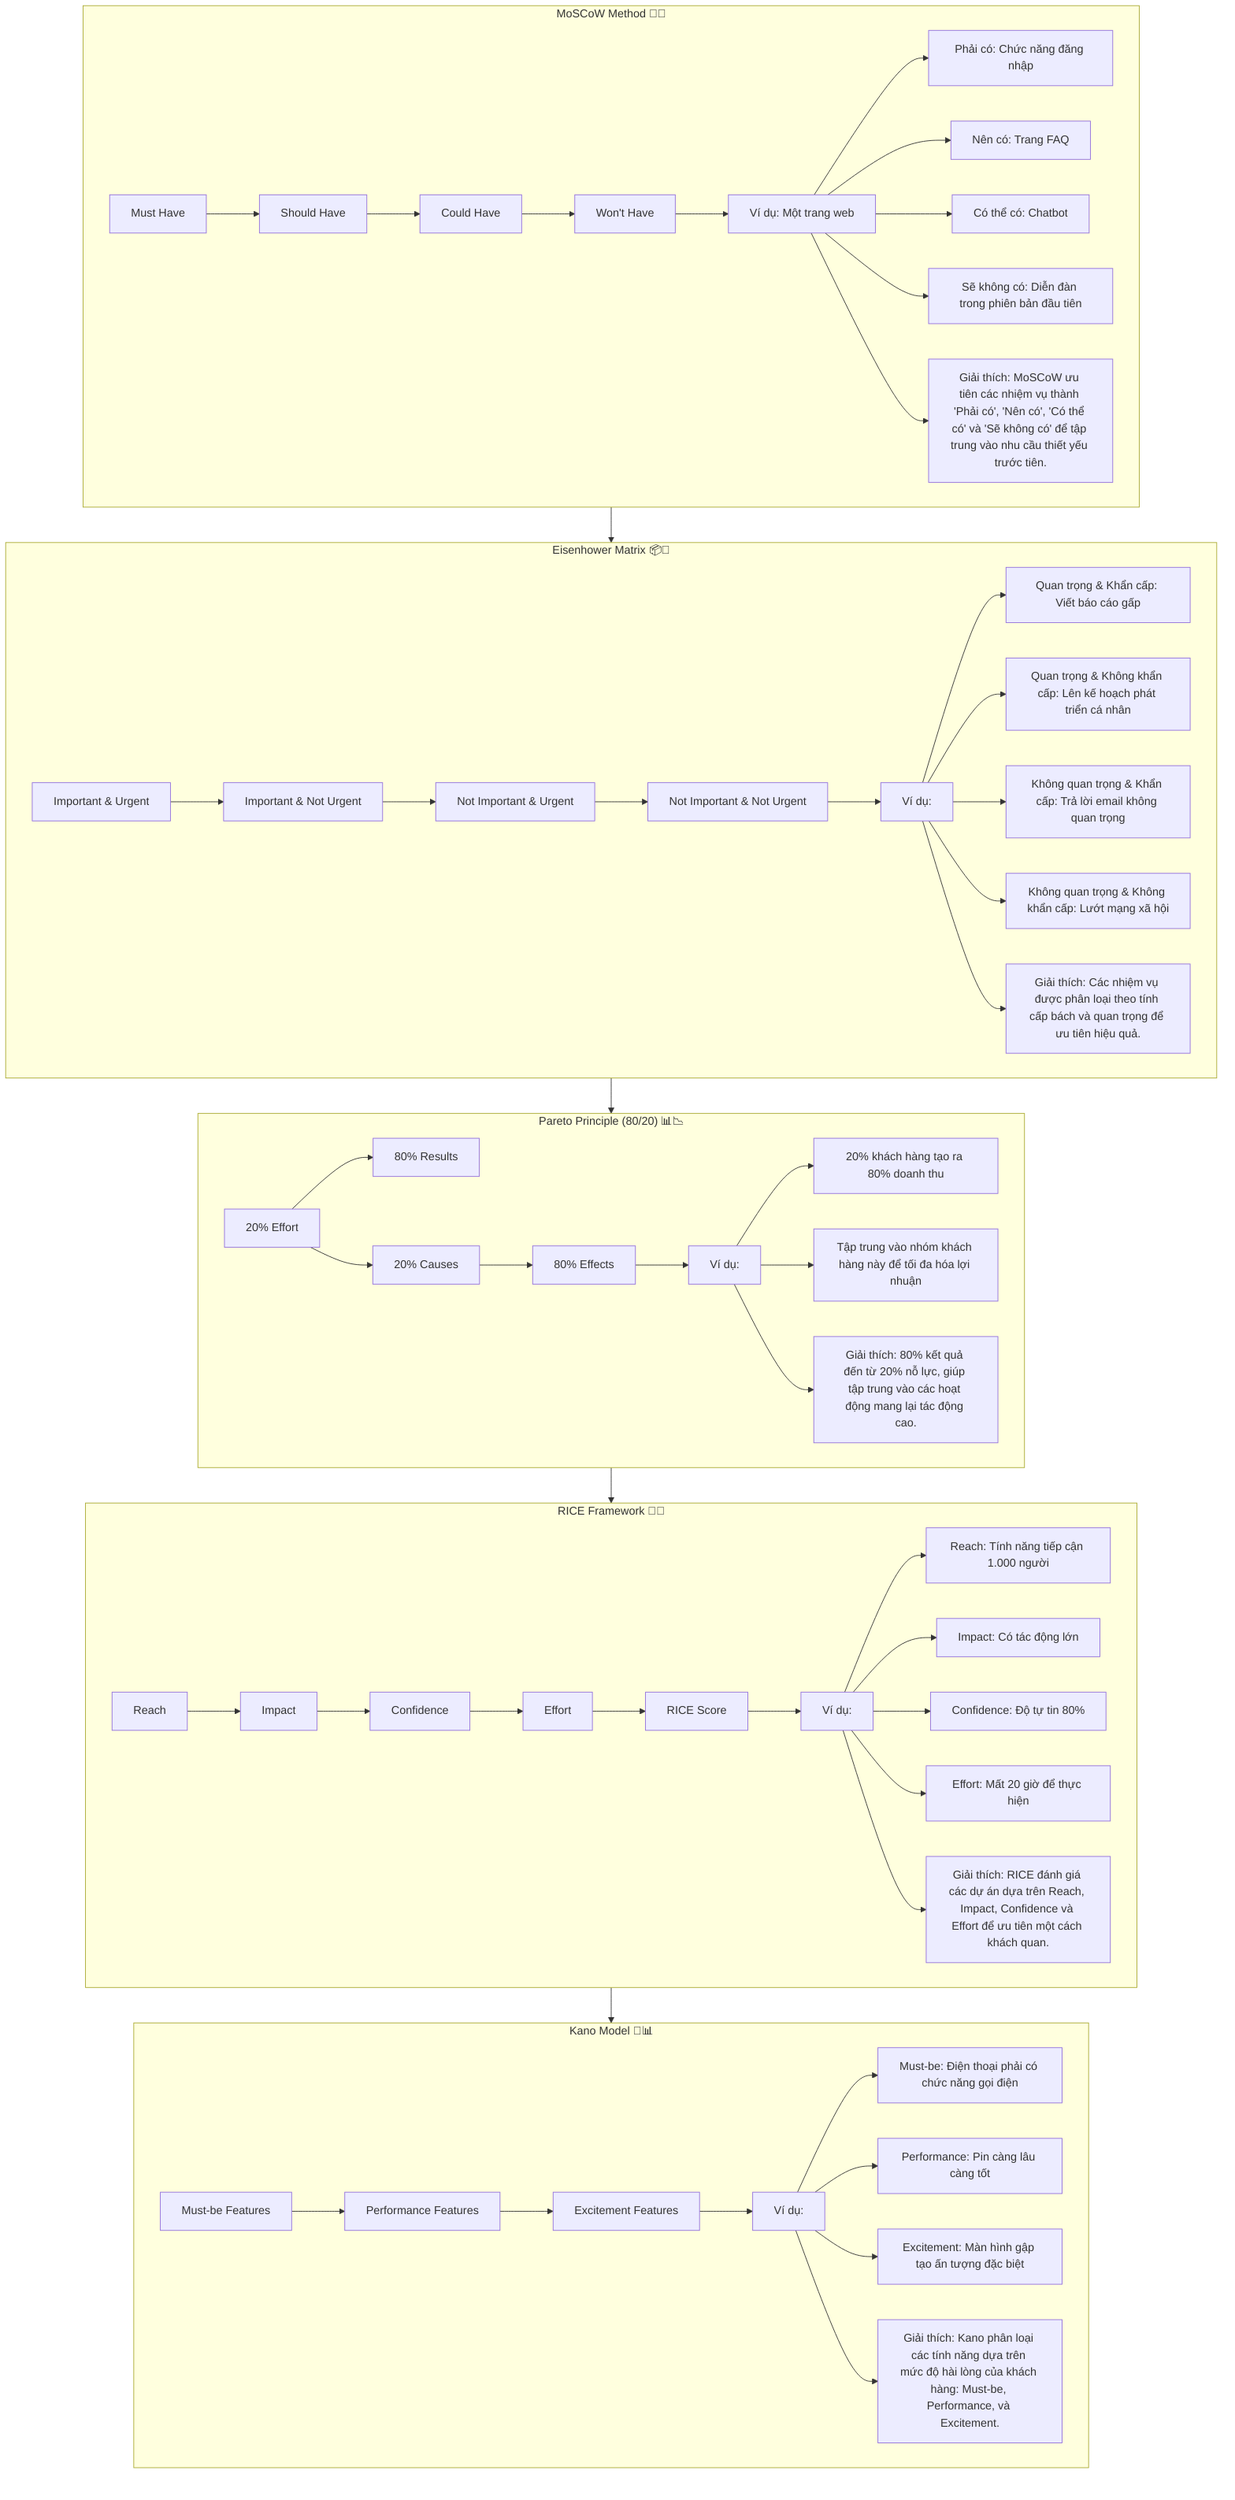flowchart TD
    %% MoSCoW Method
    subgraph MoSCoW ["MoSCoW Method 📝✅"]
        A1["Must Have"] --> A2["Should Have"]
        A2 --> A3["Could Have"]
        A3 --> A4["Won't Have"]
        A5["Ví dụ: Một trang web"] --> A5a["Phải có: Chức năng đăng nhập"]
        A5 --> A5b["Nên có: Trang FAQ"]
        A5 --> A5c["Có thể có: Chatbot"]
        A5 --> A5d["Sẽ không có: Diễn đàn trong phiên bản đầu tiên"]
        A6["Giải thích: MoSCoW ưu tiên các nhiệm vụ thành 'Phải có', 'Nên có', 'Có thể có' và 'Sẽ không có' để tập trung vào nhu cầu thiết yếu trước tiên."]
        A4 --> A5 --> A6
    end

    %% Eisenhower Matrix
    subgraph Eisenhower ["Eisenhower Matrix 📦🔄"]
        B1["Important & Urgent"] --> B2["Important & Not Urgent"]
        B2 --> B3["Not Important & Urgent"]
        B3 --> B4["Not Important & Not Urgent"]
        B5["Ví dụ:"] --> B5a["Quan trọng & Khẩn cấp: Viết báo cáo gấp"]
        B5 --> B5b["Quan trọng & Không khẩn cấp: Lên kế hoạch phát triển cá nhân"]
        B5 --> B5c["Không quan trọng & Khẩn cấp: Trả lời email không quan trọng"]
        B5 --> B5d["Không quan trọng & Không khẩn cấp: Lướt mạng xã hội"]
        B6["Giải thích: Các nhiệm vụ được phân loại theo tính cấp bách và quan trọng để ưu tiên hiệu quả."]
        B4 --> B5 --> B6
    end

    %% Pareto Principle
    subgraph Pareto ["Pareto Principle (80/20) 📊📉"]
        C1["20% Effort"] --> C2["80% Results"]
        C1 --> C3["20% Causes"] --> C4["80% Effects"]
        C5["Ví dụ:"] --> C5a["20% khách hàng tạo ra 80% doanh thu"]
        C5 --> C5b["Tập trung vào nhóm khách hàng này để tối đa hóa lợi nhuận"]
        C6["Giải thích: 80% kết quả đến từ 20% nỗ lực, giúp tập trung vào các hoạt động mang lại tác động cao."]
        C4 --> C5 --> C6
    end

    %% RICE Framework
    subgraph RICE ["RICE Framework 📏🎯"]
        D1["Reach"] --> D2["Impact"]
        D2 --> D3["Confidence"]
        D3 --> D4["Effort"]
        D4 --> D5["RICE Score"]
        D6["Ví dụ:"] --> D6a["Reach: Tính năng tiếp cận 1.000 người"]
        D6 --> D6b["Impact: Có tác động lớn"]
        D6 --> D6c["Confidence: Độ tự tin 80%"]
        D6 --> D6d["Effort: Mất 20 giờ để thực hiện"]
        D7["Giải thích: RICE đánh giá các dự án dựa trên Reach, Impact, Confidence và Effort để ưu tiên một cách khách quan."]
        D5 --> D6 --> D7
    end

    %% Kano Model
    subgraph Kano ["Kano Model 💖📊"]
        E1["Must-be Features"] --> E2["Performance Features"]
        E2 --> E3["Excitement Features"]
        E4["Ví dụ:"] --> E4a["Must-be: Điện thoại phải có chức năng gọi điện"]
        E4 --> E4b["Performance: Pin càng lâu càng tốt"]
        E4 --> E4c["Excitement: Màn hình gập tạo ấn tượng đặc biệt"]
        E5["Giải thích: Kano phân loại các tính năng dựa trên mức độ hài lòng của khách hàng: Must-be, Performance, và Excitement."]
        E3 --> E4 --> E5
    end

    %% Relationships
    MoSCoW --> Eisenhower
    Eisenhower --> Pareto
    Pareto --> RICE
    RICE --> Kano
